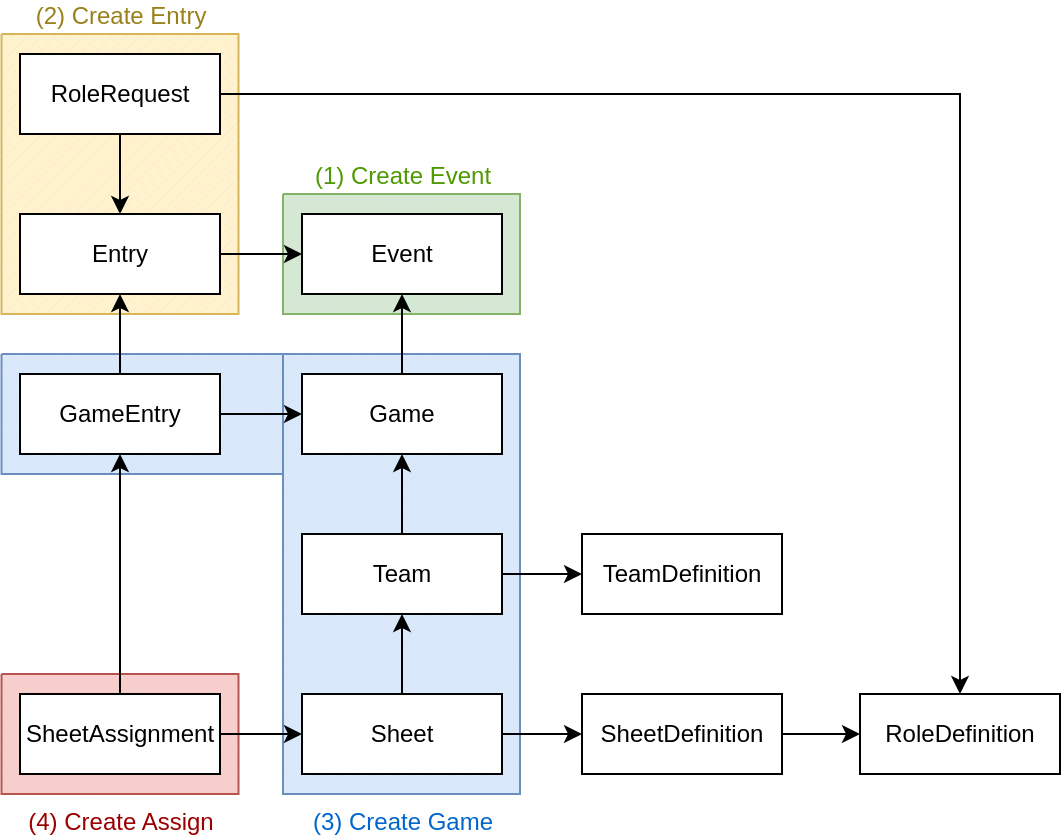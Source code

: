 <mxfile version="14.9.3" type="device"><diagram id="5ubEFi30VRDpWhvds-8Q" name="Page-1"><mxGraphModel dx="777" dy="486" grid="1" gridSize="10" guides="1" tooltips="1" connect="1" arrows="1" fold="1" page="1" pageScale="1" pageWidth="827" pageHeight="1169" math="0" shadow="0"><root><mxCell id="0"/><mxCell id="1" parent="0"/><mxCell id="zMz_6jmXdga8nnL7HXMz-38" value="" style="verticalLabelPosition=bottom;verticalAlign=top;html=1;shape=mxgraph.basic.patternFillRect;fillStyle=diag;step=5;fillStrokeWidth=0.2;fillStrokeColor=#dddddd;fillColor=#dae8fc;strokeColor=#6c8ebf;" vertex="1" parent="1"><mxGeometry x="180.75" y="260" width="259.25" height="60" as="geometry"/></mxCell><mxCell id="zMz_6jmXdga8nnL7HXMz-37" value="&lt;div&gt;(4) Create Assign&lt;/div&gt;" style="verticalLabelPosition=bottom;verticalAlign=top;html=1;shape=mxgraph.basic.patternFillRect;fillStyle=diag;step=5;fillStrokeWidth=0.2;fillStrokeColor=#dddddd;fillColor=#f8cecc;strokeColor=#b85450;fontColor=#990000;" vertex="1" parent="1"><mxGeometry x="180.75" y="420" width="118.5" height="60" as="geometry"/></mxCell><mxCell id="zMz_6jmXdga8nnL7HXMz-36" value="&lt;div&gt;(2) Create Entry&lt;/div&gt;" style="verticalLabelPosition=top;verticalAlign=bottom;html=1;shape=mxgraph.basic.patternFillRect;fillStyle=diag;step=5;fillStrokeWidth=0.2;fillStrokeColor=#dddddd;fillColor=#fff2cc;strokeColor=#d6b656;labelPosition=center;align=center;fontColor=#99801A;" vertex="1" parent="1"><mxGeometry x="180.75" y="100" width="118.5" height="140" as="geometry"/></mxCell><mxCell id="zMz_6jmXdga8nnL7HXMz-34" value="&lt;font color=&quot;#4D9900&quot;&gt;(1) Create Event&lt;/font&gt;" style="verticalLabelPosition=top;verticalAlign=bottom;html=1;shape=mxgraph.basic.patternFillRect;fillStyle=diag;step=5;fillStrokeWidth=0.2;fillStrokeColor=#dddddd;fillColor=#d5e8d4;strokeColor=#82b366;labelPosition=center;align=center;" vertex="1" parent="1"><mxGeometry x="321.5" y="180" width="118.5" height="60" as="geometry"/></mxCell><mxCell id="zMz_6jmXdga8nnL7HXMz-33" value="&lt;div&gt;&lt;font color=&quot;#0066CC&quot;&gt;(3) Create Game&lt;/font&gt;&lt;/div&gt;" style="verticalLabelPosition=bottom;verticalAlign=top;html=1;shape=mxgraph.basic.patternFillRect;fillStyle=diag;step=5;fillStrokeWidth=0.2;fillStrokeColor=#dddddd;fillColor=#dae8fc;strokeColor=#6c8ebf;" vertex="1" parent="1"><mxGeometry x="321.5" y="260" width="118.5" height="220" as="geometry"/></mxCell><mxCell id="zMz_6jmXdga8nnL7HXMz-17" style="edgeStyle=orthogonalEdgeStyle;rounded=0;orthogonalLoop=1;jettySize=auto;html=1;exitX=0.5;exitY=0;exitDx=0;exitDy=0;entryX=0.5;entryY=1;entryDx=0;entryDy=0;" edge="1" parent="1" source="zMz_6jmXdga8nnL7HXMz-5" target="zMz_6jmXdga8nnL7HXMz-6"><mxGeometry relative="1" as="geometry"/></mxCell><mxCell id="zMz_6jmXdga8nnL7HXMz-5" value="&lt;div&gt;Game&lt;/div&gt;" style="whiteSpace=wrap;html=1;align=center;" vertex="1" parent="1"><mxGeometry x="331" y="270" width="100" height="40" as="geometry"/></mxCell><mxCell id="zMz_6jmXdga8nnL7HXMz-6" value="&lt;div&gt;Event&lt;/div&gt;" style="whiteSpace=wrap;html=1;align=center;" vertex="1" parent="1"><mxGeometry x="331" y="190" width="100" height="40" as="geometry"/></mxCell><mxCell id="zMz_6jmXdga8nnL7HXMz-23" style="edgeStyle=orthogonalEdgeStyle;rounded=0;orthogonalLoop=1;jettySize=auto;html=1;exitX=0.5;exitY=0;exitDx=0;exitDy=0;entryX=0.5;entryY=1;entryDx=0;entryDy=0;" edge="1" parent="1" source="zMz_6jmXdga8nnL7HXMz-7" target="zMz_6jmXdga8nnL7HXMz-5"><mxGeometry relative="1" as="geometry"/></mxCell><mxCell id="zMz_6jmXdga8nnL7HXMz-25" style="edgeStyle=orthogonalEdgeStyle;rounded=0;orthogonalLoop=1;jettySize=auto;html=1;exitX=1;exitY=0.5;exitDx=0;exitDy=0;entryX=0;entryY=0.5;entryDx=0;entryDy=0;" edge="1" parent="1" source="zMz_6jmXdga8nnL7HXMz-7" target="zMz_6jmXdga8nnL7HXMz-8"><mxGeometry relative="1" as="geometry"/></mxCell><mxCell id="zMz_6jmXdga8nnL7HXMz-7" value="Team" style="whiteSpace=wrap;html=1;align=center;" vertex="1" parent="1"><mxGeometry x="331" y="350" width="100" height="40" as="geometry"/></mxCell><mxCell id="zMz_6jmXdga8nnL7HXMz-8" value="TeamDefinition" style="whiteSpace=wrap;html=1;align=center;" vertex="1" parent="1"><mxGeometry x="471" y="350" width="100" height="40" as="geometry"/></mxCell><mxCell id="zMz_6jmXdga8nnL7HXMz-24" style="edgeStyle=orthogonalEdgeStyle;rounded=0;orthogonalLoop=1;jettySize=auto;html=1;exitX=0.5;exitY=0;exitDx=0;exitDy=0;entryX=0.5;entryY=1;entryDx=0;entryDy=0;" edge="1" parent="1" source="zMz_6jmXdga8nnL7HXMz-9" target="zMz_6jmXdga8nnL7HXMz-7"><mxGeometry relative="1" as="geometry"/></mxCell><mxCell id="zMz_6jmXdga8nnL7HXMz-26" style="edgeStyle=orthogonalEdgeStyle;rounded=0;orthogonalLoop=1;jettySize=auto;html=1;exitX=1;exitY=0.5;exitDx=0;exitDy=0;entryX=0;entryY=0.5;entryDx=0;entryDy=0;" edge="1" parent="1" source="zMz_6jmXdga8nnL7HXMz-9" target="zMz_6jmXdga8nnL7HXMz-10"><mxGeometry relative="1" as="geometry"/></mxCell><mxCell id="zMz_6jmXdga8nnL7HXMz-9" value="Sheet" style="whiteSpace=wrap;html=1;align=center;" vertex="1" parent="1"><mxGeometry x="331" y="430" width="100" height="40" as="geometry"/></mxCell><mxCell id="zMz_6jmXdga8nnL7HXMz-28" style="edgeStyle=orthogonalEdgeStyle;rounded=0;orthogonalLoop=1;jettySize=auto;html=1;exitX=1;exitY=0.5;exitDx=0;exitDy=0;entryX=0;entryY=0.5;entryDx=0;entryDy=0;" edge="1" parent="1" source="zMz_6jmXdga8nnL7HXMz-10" target="zMz_6jmXdga8nnL7HXMz-27"><mxGeometry relative="1" as="geometry"/></mxCell><mxCell id="zMz_6jmXdga8nnL7HXMz-10" value="SheetDefinition" style="whiteSpace=wrap;html=1;align=center;" vertex="1" parent="1"><mxGeometry x="471" y="430" width="100" height="40" as="geometry"/></mxCell><mxCell id="zMz_6jmXdga8nnL7HXMz-12" style="edgeStyle=orthogonalEdgeStyle;rounded=0;orthogonalLoop=1;jettySize=auto;html=1;entryX=0;entryY=0.5;entryDx=0;entryDy=0;" edge="1" parent="1" source="zMz_6jmXdga8nnL7HXMz-11" target="zMz_6jmXdga8nnL7HXMz-6"><mxGeometry relative="1" as="geometry"/></mxCell><mxCell id="zMz_6jmXdga8nnL7HXMz-11" value="Entry" style="whiteSpace=wrap;html=1;align=center;" vertex="1" parent="1"><mxGeometry x="190" y="190" width="100" height="40" as="geometry"/></mxCell><mxCell id="zMz_6jmXdga8nnL7HXMz-16" style="edgeStyle=orthogonalEdgeStyle;rounded=0;orthogonalLoop=1;jettySize=auto;html=1;exitX=1;exitY=0.5;exitDx=0;exitDy=0;entryX=0;entryY=0.5;entryDx=0;entryDy=0;" edge="1" parent="1" source="zMz_6jmXdga8nnL7HXMz-13" target="zMz_6jmXdga8nnL7HXMz-5"><mxGeometry relative="1" as="geometry"/></mxCell><mxCell id="zMz_6jmXdga8nnL7HXMz-19" style="edgeStyle=orthogonalEdgeStyle;rounded=0;orthogonalLoop=1;jettySize=auto;html=1;exitX=0.5;exitY=0;exitDx=0;exitDy=0;entryX=0.5;entryY=1;entryDx=0;entryDy=0;" edge="1" parent="1" source="zMz_6jmXdga8nnL7HXMz-13" target="zMz_6jmXdga8nnL7HXMz-11"><mxGeometry relative="1" as="geometry"/></mxCell><mxCell id="zMz_6jmXdga8nnL7HXMz-13" value="&lt;div&gt;GameEntry&lt;/div&gt;" style="whiteSpace=wrap;html=1;align=center;" vertex="1" parent="1"><mxGeometry x="190" y="270" width="100" height="40" as="geometry"/></mxCell><mxCell id="zMz_6jmXdga8nnL7HXMz-21" style="edgeStyle=orthogonalEdgeStyle;rounded=0;orthogonalLoop=1;jettySize=auto;html=1;exitX=0.5;exitY=0;exitDx=0;exitDy=0;entryX=0.5;entryY=1;entryDx=0;entryDy=0;" edge="1" parent="1" source="zMz_6jmXdga8nnL7HXMz-20" target="zMz_6jmXdga8nnL7HXMz-13"><mxGeometry relative="1" as="geometry"/></mxCell><mxCell id="zMz_6jmXdga8nnL7HXMz-22" style="edgeStyle=orthogonalEdgeStyle;rounded=0;orthogonalLoop=1;jettySize=auto;html=1;exitX=1;exitY=0.5;exitDx=0;exitDy=0;entryX=0;entryY=0.5;entryDx=0;entryDy=0;" edge="1" parent="1" source="zMz_6jmXdga8nnL7HXMz-20" target="zMz_6jmXdga8nnL7HXMz-9"><mxGeometry relative="1" as="geometry"/></mxCell><mxCell id="zMz_6jmXdga8nnL7HXMz-20" value="SheetAssignment" style="whiteSpace=wrap;html=1;align=center;" vertex="1" parent="1"><mxGeometry x="190" y="430" width="100" height="40" as="geometry"/></mxCell><mxCell id="zMz_6jmXdga8nnL7HXMz-27" value="RoleDefinition" style="whiteSpace=wrap;html=1;align=center;" vertex="1" parent="1"><mxGeometry x="610" y="430" width="100" height="40" as="geometry"/></mxCell><mxCell id="zMz_6jmXdga8nnL7HXMz-30" style="edgeStyle=orthogonalEdgeStyle;rounded=0;orthogonalLoop=1;jettySize=auto;html=1;entryX=0.5;entryY=0;entryDx=0;entryDy=0;" edge="1" parent="1" source="zMz_6jmXdga8nnL7HXMz-29" target="zMz_6jmXdga8nnL7HXMz-27"><mxGeometry relative="1" as="geometry"/></mxCell><mxCell id="zMz_6jmXdga8nnL7HXMz-32" style="edgeStyle=orthogonalEdgeStyle;rounded=0;orthogonalLoop=1;jettySize=auto;html=1;entryX=0.5;entryY=0;entryDx=0;entryDy=0;" edge="1" parent="1" source="zMz_6jmXdga8nnL7HXMz-29" target="zMz_6jmXdga8nnL7HXMz-11"><mxGeometry relative="1" as="geometry"/></mxCell><mxCell id="zMz_6jmXdga8nnL7HXMz-29" value="&lt;div&gt;RoleRequest&lt;/div&gt;" style="whiteSpace=wrap;html=1;align=center;" vertex="1" parent="1"><mxGeometry x="190" y="110" width="100" height="40" as="geometry"/></mxCell></root></mxGraphModel></diagram></mxfile>